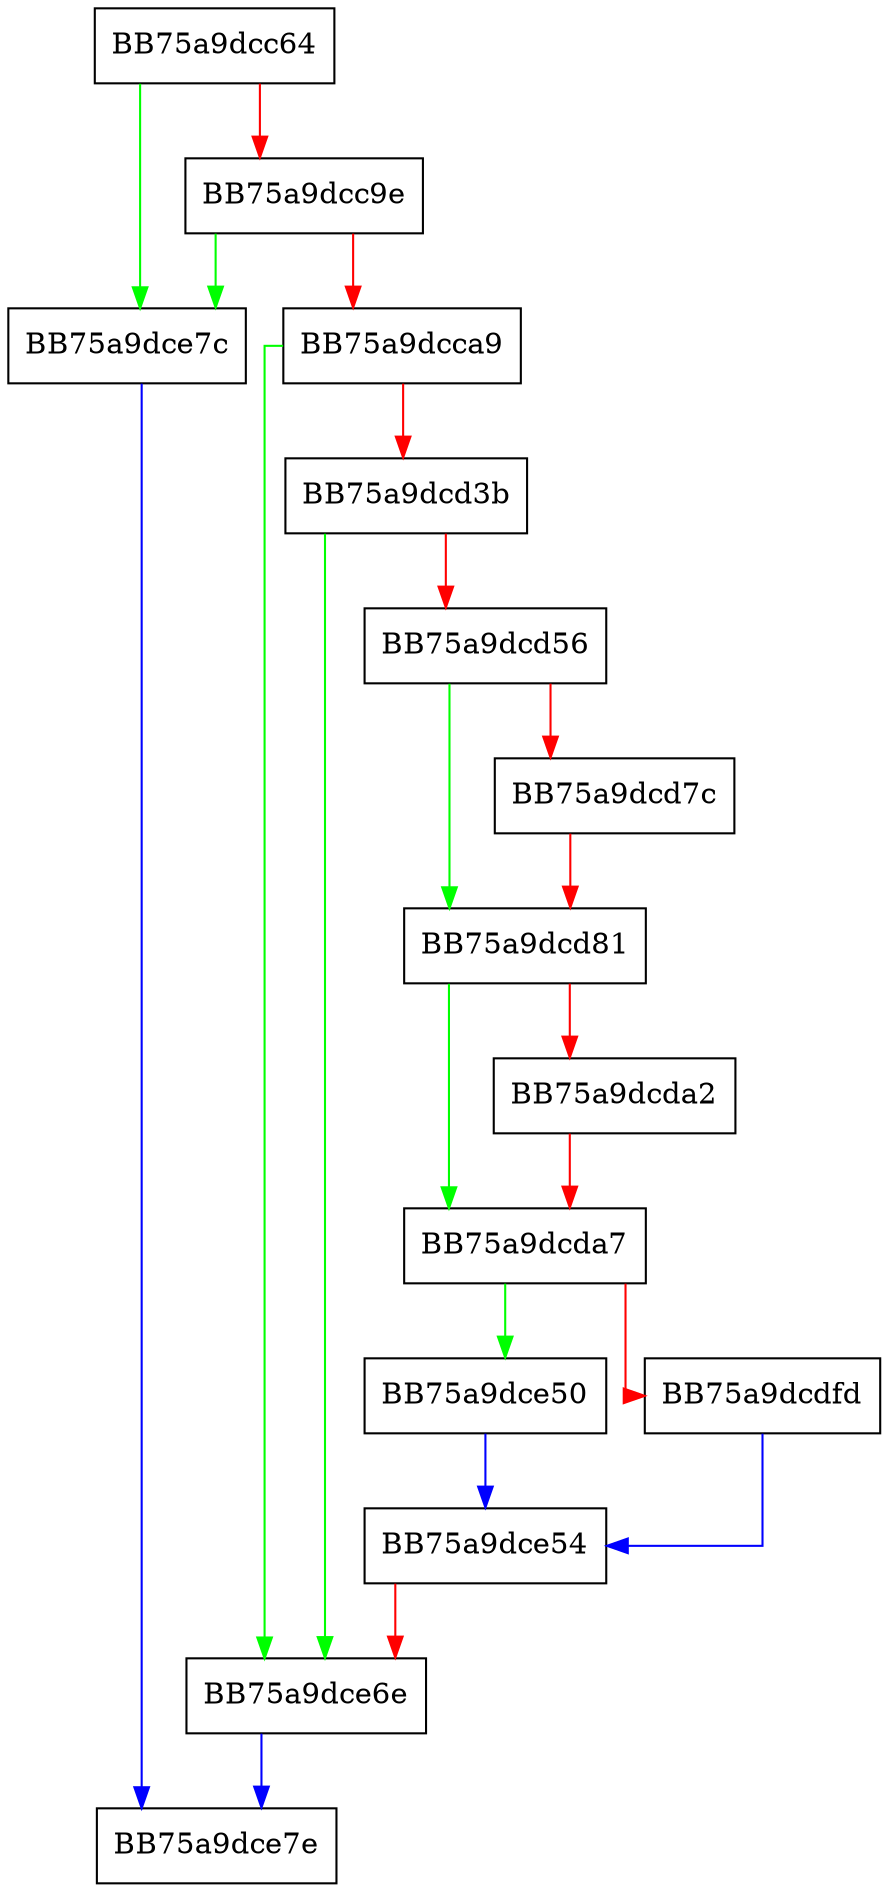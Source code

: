 digraph process_trap_frame_ip {
  node [shape="box"];
  graph [splines=ortho];
  BB75a9dcc64 -> BB75a9dce7c [color="green"];
  BB75a9dcc64 -> BB75a9dcc9e [color="red"];
  BB75a9dcc9e -> BB75a9dce7c [color="green"];
  BB75a9dcc9e -> BB75a9dcca9 [color="red"];
  BB75a9dcca9 -> BB75a9dce6e [color="green"];
  BB75a9dcca9 -> BB75a9dcd3b [color="red"];
  BB75a9dcd3b -> BB75a9dce6e [color="green"];
  BB75a9dcd3b -> BB75a9dcd56 [color="red"];
  BB75a9dcd56 -> BB75a9dcd81 [color="green"];
  BB75a9dcd56 -> BB75a9dcd7c [color="red"];
  BB75a9dcd7c -> BB75a9dcd81 [color="red"];
  BB75a9dcd81 -> BB75a9dcda7 [color="green"];
  BB75a9dcd81 -> BB75a9dcda2 [color="red"];
  BB75a9dcda2 -> BB75a9dcda7 [color="red"];
  BB75a9dcda7 -> BB75a9dce50 [color="green"];
  BB75a9dcda7 -> BB75a9dcdfd [color="red"];
  BB75a9dcdfd -> BB75a9dce54 [color="blue"];
  BB75a9dce50 -> BB75a9dce54 [color="blue"];
  BB75a9dce54 -> BB75a9dce6e [color="red"];
  BB75a9dce6e -> BB75a9dce7e [color="blue"];
  BB75a9dce7c -> BB75a9dce7e [color="blue"];
}